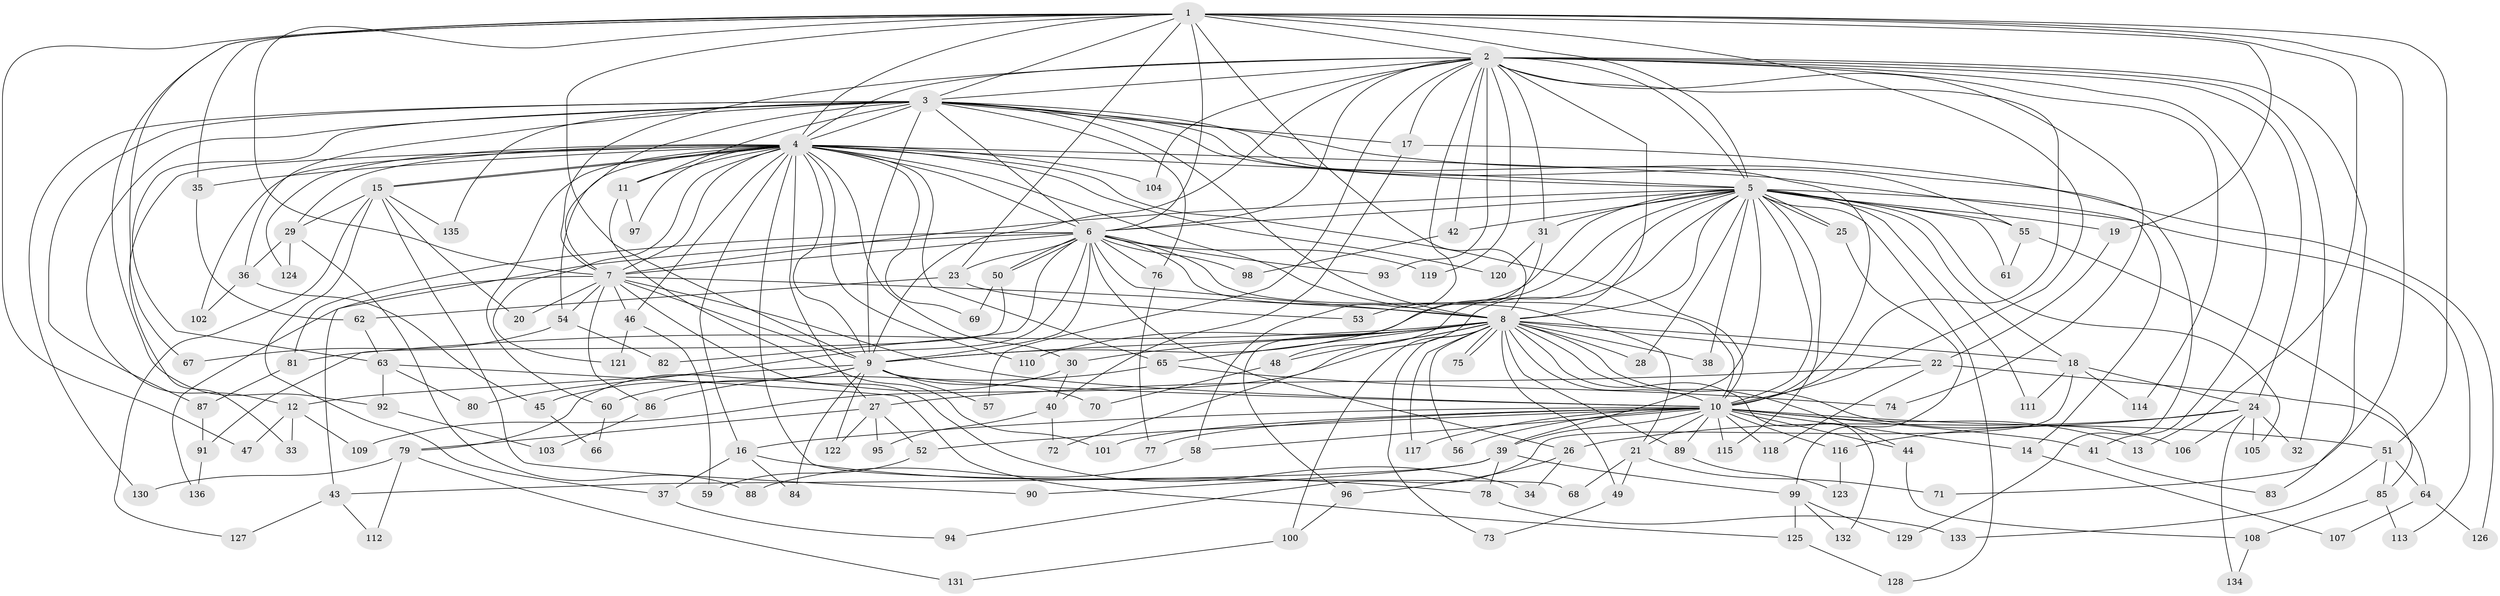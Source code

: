 // coarse degree distribution, {27: 0.009708737864077669, 21: 0.009708737864077669, 18: 0.009708737864077669, 43: 0.009708737864077669, 23: 0.009708737864077669, 14: 0.009708737864077669, 15: 0.009708737864077669, 26: 0.009708737864077669, 3: 0.20388349514563106, 5: 0.06796116504854369, 2: 0.46601941747572817, 8: 0.019417475728155338, 6: 0.02912621359223301, 4: 0.10679611650485436, 9: 0.009708737864077669, 1: 0.019417475728155338}
// Generated by graph-tools (version 1.1) at 2025/23/03/03/25 07:23:45]
// undirected, 136 vertices, 297 edges
graph export_dot {
graph [start="1"]
  node [color=gray90,style=filled];
  1;
  2;
  3;
  4;
  5;
  6;
  7;
  8;
  9;
  10;
  11;
  12;
  13;
  14;
  15;
  16;
  17;
  18;
  19;
  20;
  21;
  22;
  23;
  24;
  25;
  26;
  27;
  28;
  29;
  30;
  31;
  32;
  33;
  34;
  35;
  36;
  37;
  38;
  39;
  40;
  41;
  42;
  43;
  44;
  45;
  46;
  47;
  48;
  49;
  50;
  51;
  52;
  53;
  54;
  55;
  56;
  57;
  58;
  59;
  60;
  61;
  62;
  63;
  64;
  65;
  66;
  67;
  68;
  69;
  70;
  71;
  72;
  73;
  74;
  75;
  76;
  77;
  78;
  79;
  80;
  81;
  82;
  83;
  84;
  85;
  86;
  87;
  88;
  89;
  90;
  91;
  92;
  93;
  94;
  95;
  96;
  97;
  98;
  99;
  100;
  101;
  102;
  103;
  104;
  105;
  106;
  107;
  108;
  109;
  110;
  111;
  112;
  113;
  114;
  115;
  116;
  117;
  118;
  119;
  120;
  121;
  122;
  123;
  124;
  125;
  126;
  127;
  128;
  129;
  130;
  131;
  132;
  133;
  134;
  135;
  136;
  1 -- 2;
  1 -- 3;
  1 -- 4;
  1 -- 5;
  1 -- 6;
  1 -- 7;
  1 -- 8;
  1 -- 9;
  1 -- 10;
  1 -- 13;
  1 -- 19;
  1 -- 23;
  1 -- 35;
  1 -- 47;
  1 -- 51;
  1 -- 67;
  1 -- 71;
  1 -- 92;
  2 -- 3;
  2 -- 4;
  2 -- 5;
  2 -- 6;
  2 -- 7;
  2 -- 8;
  2 -- 9;
  2 -- 10;
  2 -- 17;
  2 -- 24;
  2 -- 31;
  2 -- 32;
  2 -- 41;
  2 -- 42;
  2 -- 57;
  2 -- 58;
  2 -- 74;
  2 -- 83;
  2 -- 93;
  2 -- 104;
  2 -- 114;
  2 -- 119;
  3 -- 4;
  3 -- 5;
  3 -- 6;
  3 -- 7;
  3 -- 8;
  3 -- 9;
  3 -- 10;
  3 -- 11;
  3 -- 12;
  3 -- 17;
  3 -- 36;
  3 -- 55;
  3 -- 63;
  3 -- 76;
  3 -- 87;
  3 -- 129;
  3 -- 130;
  3 -- 135;
  4 -- 5;
  4 -- 6;
  4 -- 7;
  4 -- 8;
  4 -- 9;
  4 -- 10;
  4 -- 11;
  4 -- 14;
  4 -- 15;
  4 -- 15;
  4 -- 16;
  4 -- 27;
  4 -- 29;
  4 -- 30;
  4 -- 33;
  4 -- 35;
  4 -- 46;
  4 -- 54;
  4 -- 60;
  4 -- 65;
  4 -- 68;
  4 -- 69;
  4 -- 97;
  4 -- 102;
  4 -- 104;
  4 -- 110;
  4 -- 120;
  4 -- 121;
  4 -- 124;
  5 -- 6;
  5 -- 7;
  5 -- 8;
  5 -- 9;
  5 -- 10;
  5 -- 18;
  5 -- 19;
  5 -- 25;
  5 -- 25;
  5 -- 28;
  5 -- 31;
  5 -- 38;
  5 -- 39;
  5 -- 42;
  5 -- 48;
  5 -- 53;
  5 -- 55;
  5 -- 61;
  5 -- 72;
  5 -- 105;
  5 -- 111;
  5 -- 113;
  5 -- 115;
  5 -- 128;
  6 -- 7;
  6 -- 8;
  6 -- 9;
  6 -- 10;
  6 -- 21;
  6 -- 23;
  6 -- 26;
  6 -- 43;
  6 -- 50;
  6 -- 50;
  6 -- 76;
  6 -- 80;
  6 -- 81;
  6 -- 82;
  6 -- 93;
  6 -- 98;
  6 -- 119;
  7 -- 8;
  7 -- 9;
  7 -- 10;
  7 -- 20;
  7 -- 34;
  7 -- 46;
  7 -- 54;
  7 -- 86;
  7 -- 136;
  8 -- 9;
  8 -- 10;
  8 -- 18;
  8 -- 22;
  8 -- 28;
  8 -- 30;
  8 -- 38;
  8 -- 44;
  8 -- 48;
  8 -- 49;
  8 -- 56;
  8 -- 65;
  8 -- 73;
  8 -- 75;
  8 -- 75;
  8 -- 81;
  8 -- 89;
  8 -- 100;
  8 -- 106;
  8 -- 109;
  8 -- 110;
  8 -- 117;
  8 -- 132;
  9 -- 10;
  9 -- 12;
  9 -- 45;
  9 -- 57;
  9 -- 70;
  9 -- 79;
  9 -- 84;
  9 -- 122;
  10 -- 13;
  10 -- 14;
  10 -- 16;
  10 -- 21;
  10 -- 39;
  10 -- 41;
  10 -- 44;
  10 -- 51;
  10 -- 52;
  10 -- 56;
  10 -- 58;
  10 -- 77;
  10 -- 89;
  10 -- 101;
  10 -- 115;
  10 -- 116;
  10 -- 117;
  10 -- 118;
  11 -- 97;
  11 -- 101;
  12 -- 33;
  12 -- 47;
  12 -- 109;
  14 -- 107;
  15 -- 20;
  15 -- 29;
  15 -- 37;
  15 -- 90;
  15 -- 127;
  15 -- 135;
  16 -- 37;
  16 -- 78;
  16 -- 84;
  17 -- 40;
  17 -- 126;
  18 -- 24;
  18 -- 94;
  18 -- 111;
  18 -- 114;
  19 -- 22;
  21 -- 49;
  21 -- 68;
  21 -- 71;
  22 -- 27;
  22 -- 64;
  22 -- 118;
  23 -- 53;
  23 -- 62;
  24 -- 26;
  24 -- 32;
  24 -- 105;
  24 -- 106;
  24 -- 116;
  24 -- 134;
  25 -- 99;
  26 -- 34;
  26 -- 96;
  27 -- 52;
  27 -- 79;
  27 -- 95;
  27 -- 122;
  29 -- 36;
  29 -- 88;
  29 -- 124;
  30 -- 40;
  30 -- 60;
  31 -- 96;
  31 -- 120;
  35 -- 62;
  36 -- 45;
  36 -- 102;
  37 -- 94;
  39 -- 43;
  39 -- 78;
  39 -- 90;
  39 -- 99;
  40 -- 72;
  40 -- 95;
  41 -- 83;
  42 -- 98;
  43 -- 112;
  43 -- 127;
  44 -- 108;
  45 -- 66;
  46 -- 59;
  46 -- 121;
  48 -- 70;
  49 -- 73;
  50 -- 69;
  50 -- 91;
  51 -- 64;
  51 -- 85;
  51 -- 133;
  52 -- 59;
  54 -- 67;
  54 -- 82;
  55 -- 61;
  55 -- 85;
  58 -- 88;
  60 -- 66;
  62 -- 63;
  63 -- 80;
  63 -- 92;
  63 -- 125;
  64 -- 107;
  64 -- 126;
  65 -- 74;
  65 -- 86;
  76 -- 77;
  78 -- 133;
  79 -- 112;
  79 -- 130;
  79 -- 131;
  81 -- 87;
  85 -- 108;
  85 -- 113;
  86 -- 103;
  87 -- 91;
  89 -- 123;
  91 -- 136;
  92 -- 103;
  96 -- 100;
  99 -- 125;
  99 -- 129;
  99 -- 132;
  100 -- 131;
  108 -- 134;
  116 -- 123;
  125 -- 128;
}
